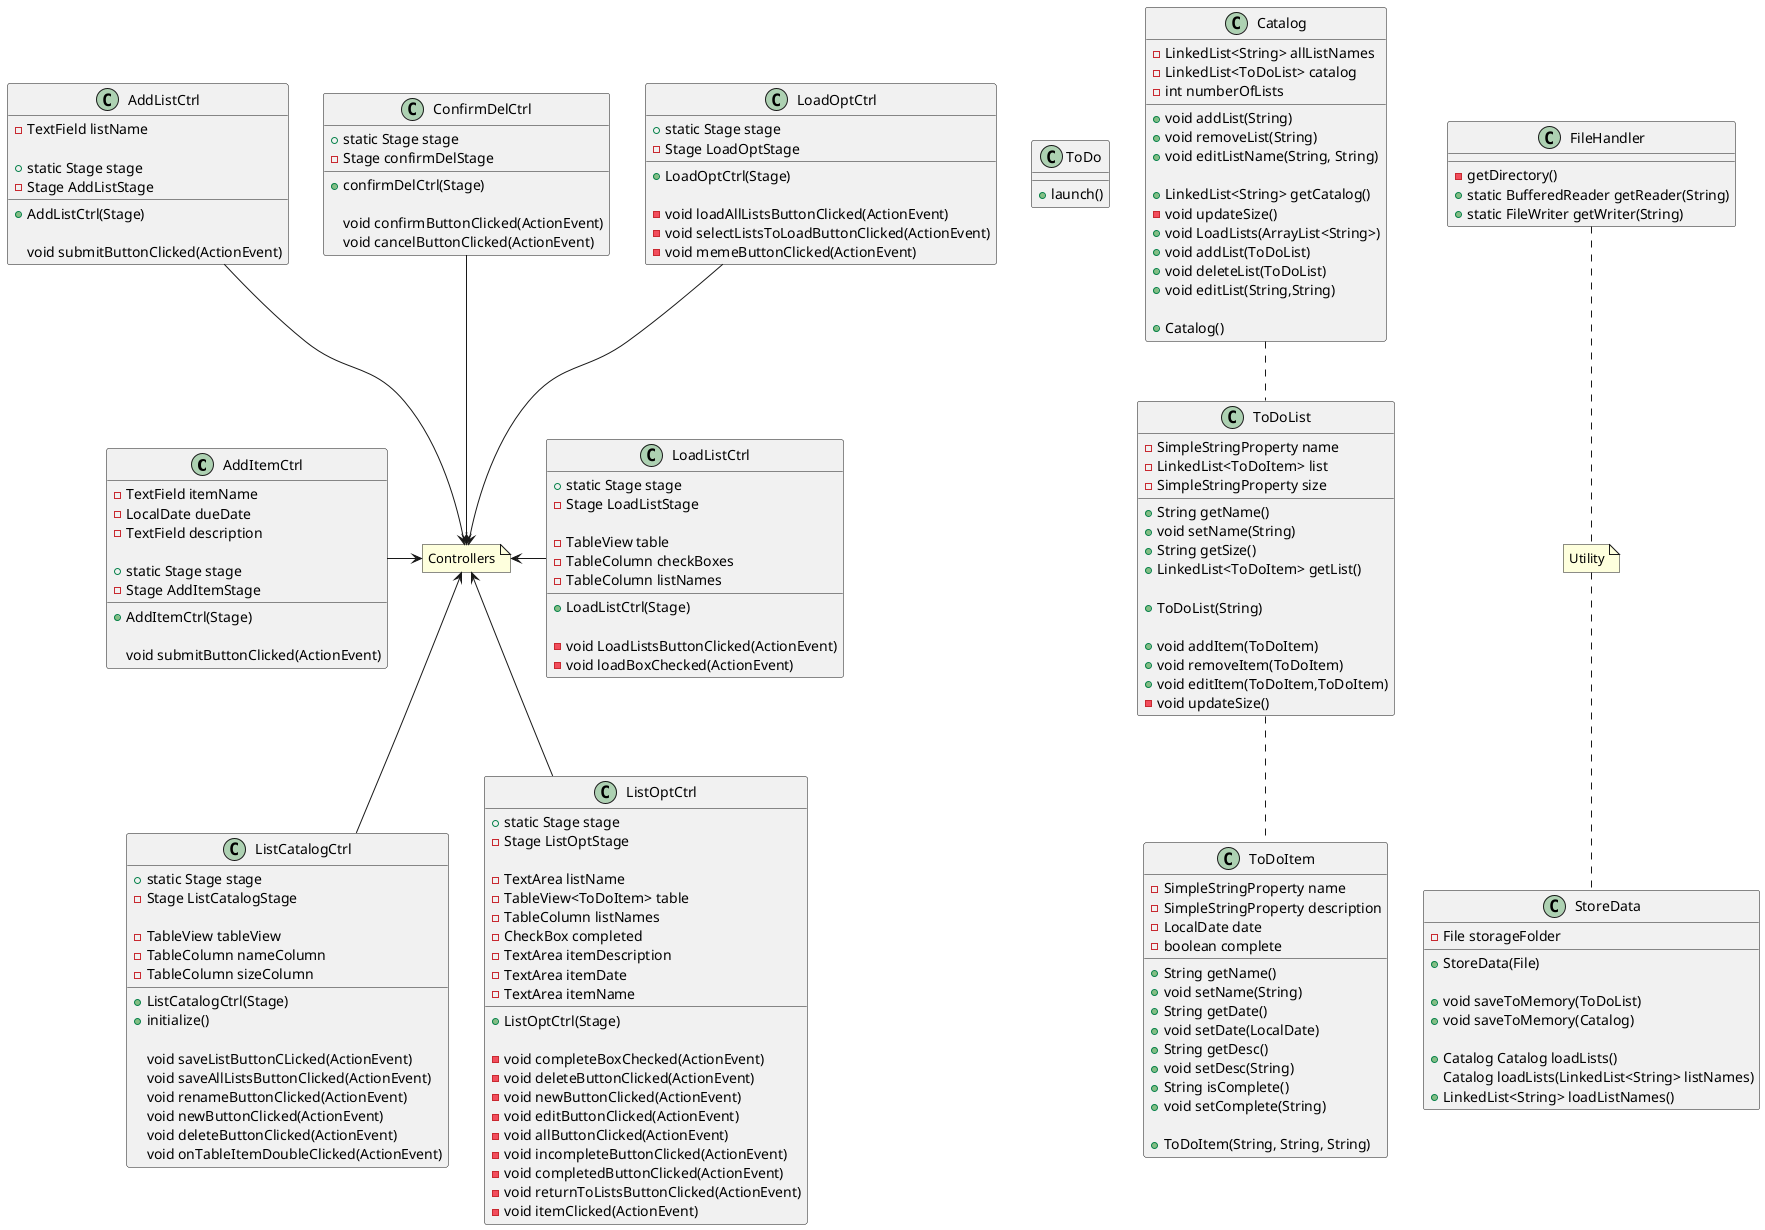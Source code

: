 @startuml
'https://plantuml.com/class-diagram

class AddItemCtrl{
-TextField itemName
-LocalDate dueDate
-TextField description

+static Stage stage
-Stage AddItemStage

+AddItemCtrl(Stage)

void submitButtonClicked(ActionEvent)
}

class AddListCtrl{
-TextField listName

+static Stage stage
-Stage AddListStage

+AddListCtrl(Stage)

void submitButtonClicked(ActionEvent)
}

class ConfirmDelCtrl{
+static Stage stage
-Stage confirmDelStage

+confirmDelCtrl(Stage)

void confirmButtonClicked(ActionEvent)
void cancelButtonClicked(ActionEvent)
}

class ListCatalogCtrl{
+static Stage stage
-Stage ListCatalogStage

-TableView tableView
-TableColumn nameColumn
-TableColumn sizeColumn

+ListCatalogCtrl(Stage)
+initialize()

void saveListButtonCLicked(ActionEvent)
void saveAllListsButtonClicked(ActionEvent)
void renameButtonClicked(ActionEvent)
void newButtonClicked(ActionEvent)
void deleteButtonClicked(ActionEvent)
void onTableItemDoubleClicked(ActionEvent)
}

class ListOptCtrl{
+static Stage stage
-Stage ListOptStage

-TextArea listName
-TableView<ToDoItem> table
-TableColumn listNames
-CheckBox completed
-TextArea itemDescription
-TextArea itemDate
-TextArea itemName

+ListOptCtrl(Stage)

-void completeBoxChecked(ActionEvent)
-void deleteButtonClicked(ActionEvent)
-void newButtonClicked(ActionEvent)
-void editButtonClicked(ActionEvent)
-void allButtonClicked(ActionEvent)
-void incompleteButtonClicked(ActionEvent)
-void completedButtonClicked(ActionEvent)
-void returnToListsButtonClicked(ActionEvent)
-void itemClicked(ActionEvent)
}

class LoadListCtrl{
+static Stage stage
-Stage LoadListStage

-TableView table
-TableColumn checkBoxes
-TableColumn listNames

+LoadListCtrl(Stage)

-void LoadListsButtonClicked(ActionEvent)
-void loadBoxChecked(ActionEvent)
}

class LoadOptCtrl{
+static Stage stage
-Stage LoadOptStage

+LoadOptCtrl(Stage)

-void loadAllListsButtonClicked(ActionEvent)
-void selectListsToLoadButtonClicked(ActionEvent)
-void memeButtonClicked(ActionEvent)
}

class ToDo{
+launch()
}

class ToDoItem{
-SimpleStringProperty name
-SimpleStringProperty description
-LocalDate date
-boolean complete

+String getName()
+void setName(String)
+String getDate()
+void setDate(LocalDate)
+String getDesc()
+void setDesc(String)
+String isComplete()
+void setComplete(String)

+ToDoItem(String, String, String)
}

class ToDoList{
-SimpleStringProperty name
-LinkedList<ToDoItem> list
-SimpleStringProperty size

+String getName()
+void setName(String)
+String getSize()
+LinkedList<ToDoItem> getList()

+ToDoList(String)

+void addItem(ToDoItem)
+void removeItem(ToDoItem)
+void editItem(ToDoItem,ToDoItem)
-void updateSize()
}

class Catalog{
-LinkedList<String> allListNames
-LinkedList<ToDoList> catalog
-int numberOfLists

+void addList(String)
+void removeList(String)
+void editListName(String, String)

+LinkedList<String> getCatalog()
-void updateSize()
+void LoadLists(ArrayList<String>)
+void addList(ToDoList)
+void deleteList(ToDoList)
+void editList(String,String)

+Catalog()
}

class StoreData{
-File storageFolder

+StoreData(File)

+void saveToMemory(ToDoList)
+void saveToMemory(Catalog)

+Catalog Catalog loadLists()
Catalog loadLists(LinkedList<String> listNames)
+LinkedList<String> loadListNames()
}

class FileHandler{
-getDirectory()
+static BufferedReader getReader(String)
+static FileWriter getWriter(String)
}

note "Utility" as 2
FileHandler .. 2
2 .. StoreData

Catalog .. ToDoList
ToDoList .. ToDoItem


note "Controllers" as 1
AddItemCtrl -> 1
AddListCtrl --> 1
ConfirmDelCtrl --> 1
LoadOptCtrl --> 1
1 <-- ListCatalogCtrl
1 <-- ListOptCtrl
1 <- LoadListCtrl

@enduml